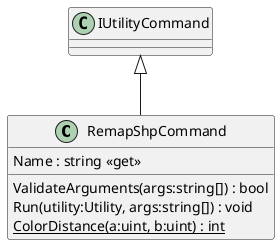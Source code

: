 @startuml
class RemapShpCommand {
    Name : string <<get>>
    ValidateArguments(args:string[]) : bool
    Run(utility:Utility, args:string[]) : void
    {static} ColorDistance(a:uint, b:uint) : int
}
IUtilityCommand <|-- RemapShpCommand
@enduml
